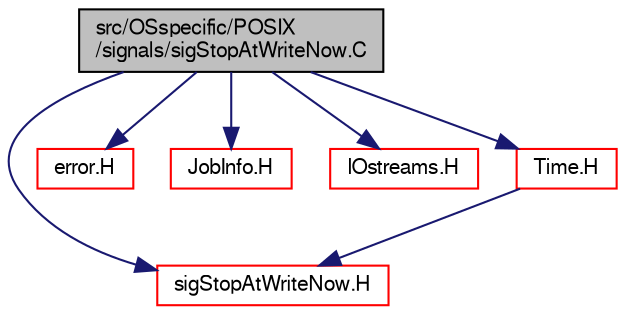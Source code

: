 digraph "src/OSspecific/POSIX/signals/sigStopAtWriteNow.C"
{
  bgcolor="transparent";
  edge [fontname="FreeSans",fontsize="10",labelfontname="FreeSans",labelfontsize="10"];
  node [fontname="FreeSans",fontsize="10",shape=record];
  Node0 [label="src/OSspecific/POSIX\l/signals/sigStopAtWriteNow.C",height=0.2,width=0.4,color="black", fillcolor="grey75", style="filled", fontcolor="black"];
  Node0 -> Node1 [color="midnightblue",fontsize="10",style="solid",fontname="FreeSans"];
  Node1 [label="sigStopAtWriteNow.H",height=0.2,width=0.4,color="red",URL="$a12956.html"];
  Node0 -> Node3 [color="midnightblue",fontsize="10",style="solid",fontname="FreeSans"];
  Node3 [label="error.H",height=0.2,width=0.4,color="red",URL="$a08924.html"];
  Node0 -> Node40 [color="midnightblue",fontsize="10",style="solid",fontname="FreeSans"];
  Node40 [label="JobInfo.H",height=0.2,width=0.4,color="red",URL="$a10274.html"];
  Node0 -> Node78 [color="midnightblue",fontsize="10",style="solid",fontname="FreeSans"];
  Node78 [label="IOstreams.H",height=0.2,width=0.4,color="red",URL="$a09104.html",tooltip="Useful combination of include files which define Sin, Sout and Serr and the use of IO streams general..."];
  Node0 -> Node84 [color="midnightblue",fontsize="10",style="solid",fontname="FreeSans"];
  Node84 [label="Time.H",height=0.2,width=0.4,color="red",URL="$a09311.html"];
  Node84 -> Node1 [color="midnightblue",fontsize="10",style="solid",fontname="FreeSans"];
}
